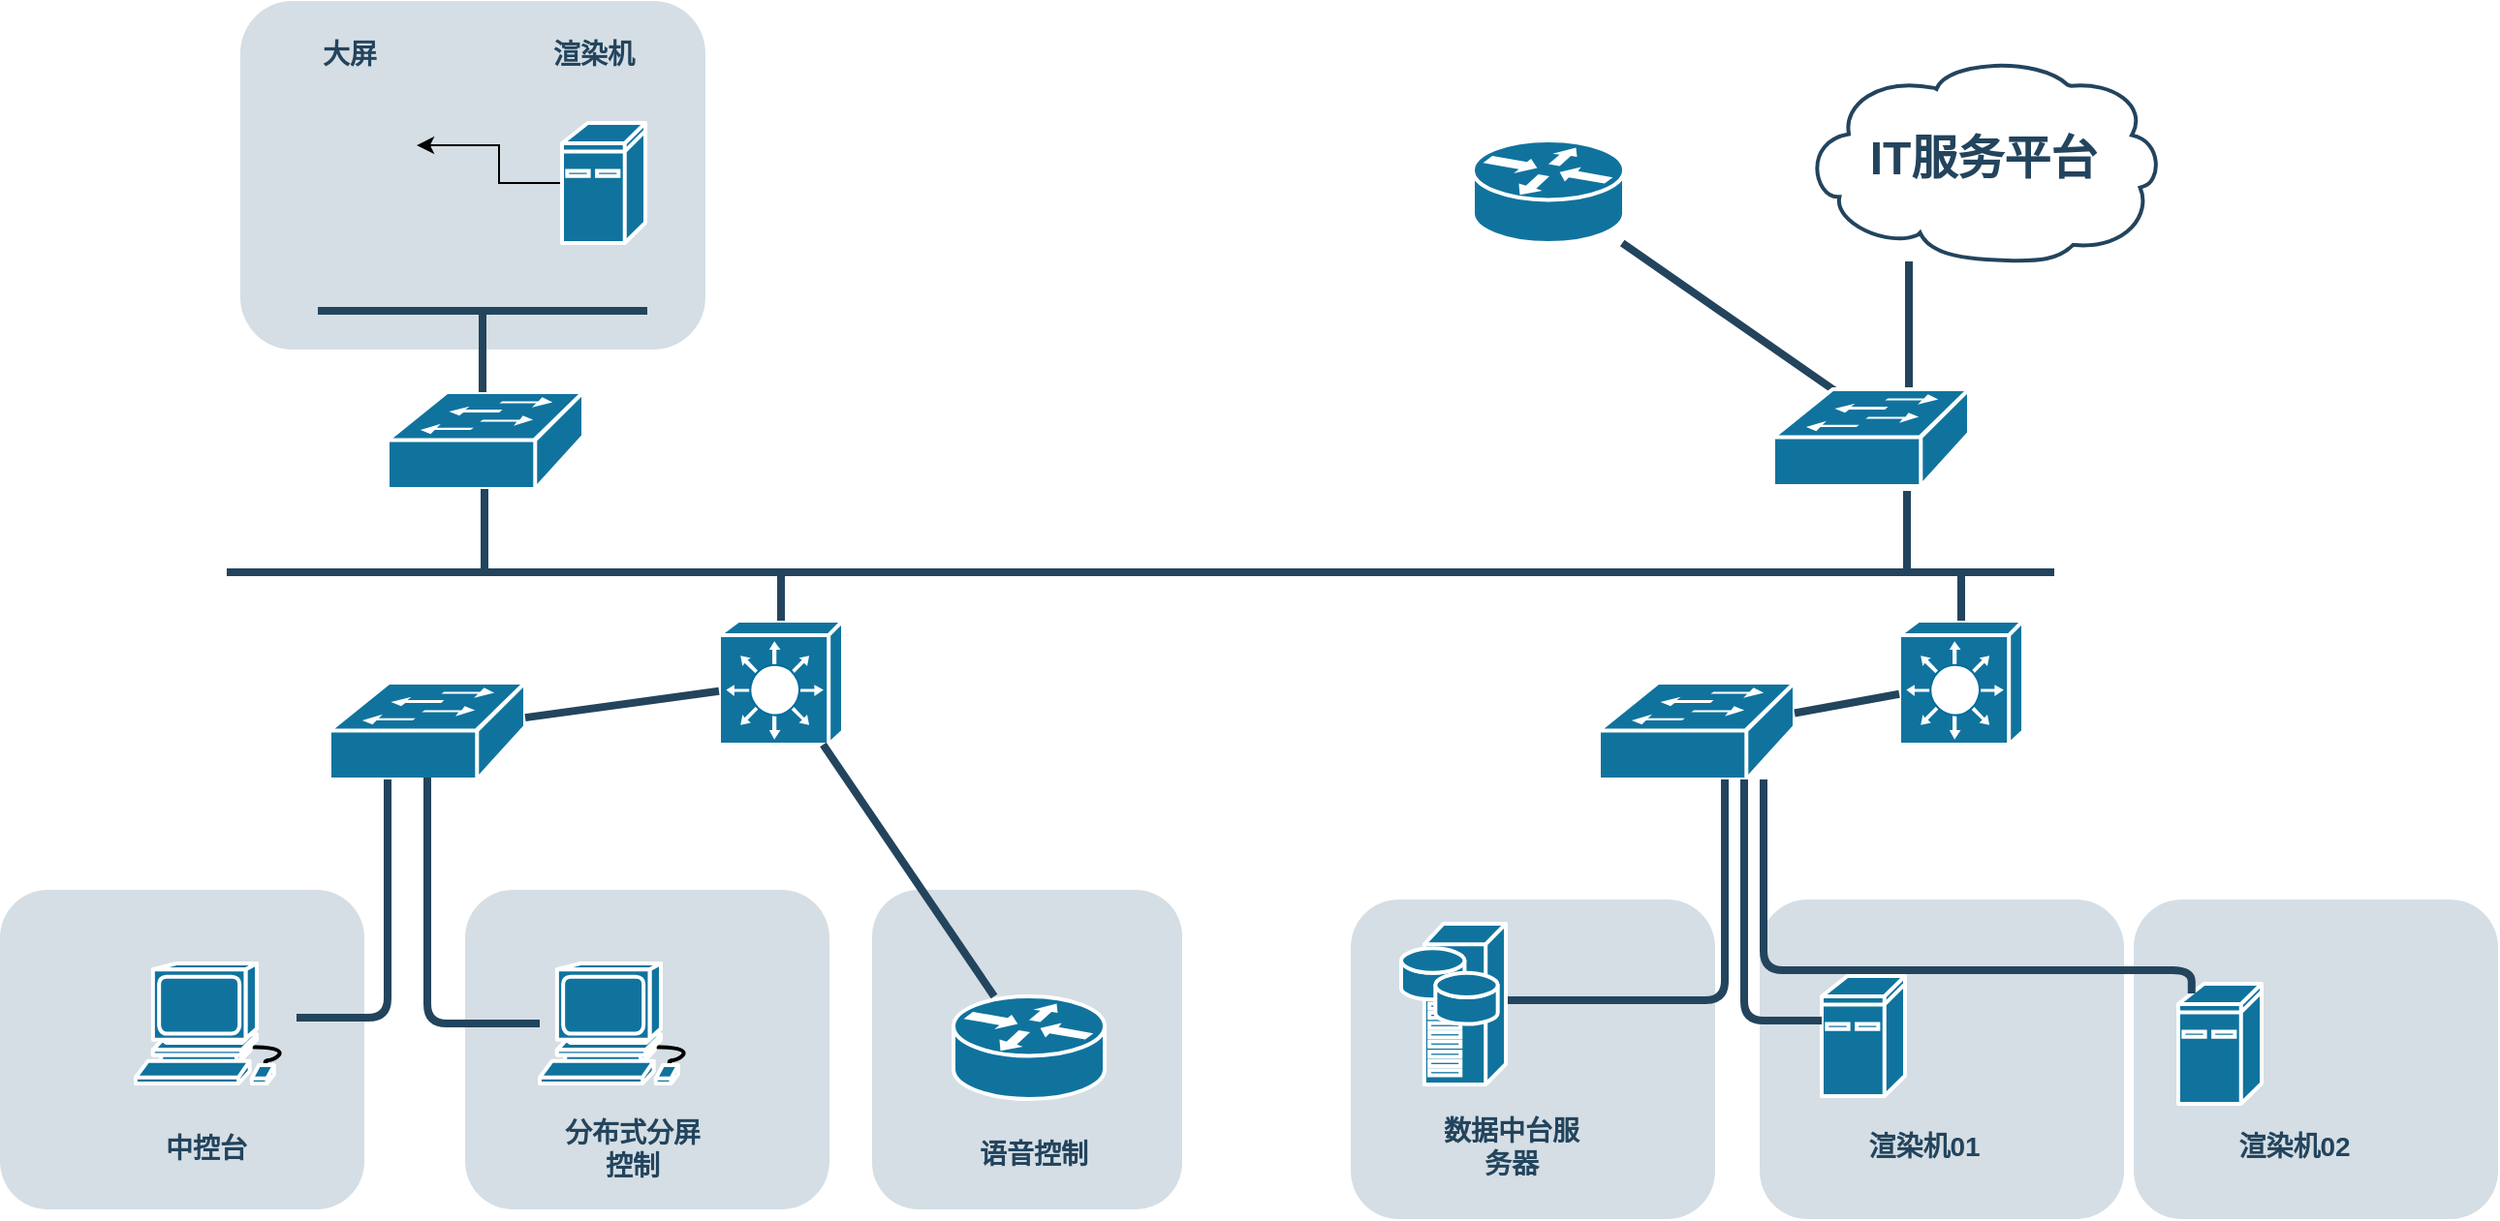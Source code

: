 <mxfile version="15.8.3" type="github">
  <diagram id="C6laS0qsvXffX3_ghi1u" name="Page-1">
    <mxGraphModel dx="1422" dy="794" grid="1" gridSize="10" guides="1" tooltips="1" connect="1" arrows="1" fold="1" page="1" pageScale="1" pageWidth="827" pageHeight="1169" math="0" shadow="0">
      <root>
        <mxCell id="0" />
        <mxCell id="1" parent="0" />
        <mxCell id="SZgwlAMUkpaW7T0OAop5-1" value="" style="rounded=1;whiteSpace=wrap;html=1;strokeColor=none;fillColor=#BAC8D3;fontSize=24;fontColor=#23445D;align=center;opacity=60;" vertex="1" parent="1">
          <mxGeometry x="335" y="494.5" width="188" height="165" as="geometry" />
        </mxCell>
        <mxCell id="SZgwlAMUkpaW7T0OAop5-2" value="" style="rounded=1;whiteSpace=wrap;html=1;strokeColor=none;fillColor=#BAC8D3;fontSize=24;fontColor=#23445D;align=center;opacity=60;" vertex="1" parent="1">
          <mxGeometry x="545" y="494.5" width="160" height="165" as="geometry" />
        </mxCell>
        <mxCell id="SZgwlAMUkpaW7T0OAop5-3" value="&lt;font color=&quot;#23445d&quot;&gt;分布式分屏控制&lt;/font&gt;" style="rounded=1;whiteSpace=wrap;html=1;strokeColor=none;fillColor=none;fontSize=14;fontColor=#742B21;align=center;fontStyle=1" vertex="1" parent="1">
          <mxGeometry x="385" y="618" width="73" height="19" as="geometry" />
        </mxCell>
        <mxCell id="SZgwlAMUkpaW7T0OAop5-4" value="" style="rounded=1;whiteSpace=wrap;html=1;strokeColor=none;fillColor=#BAC8D3;fontSize=24;fontColor=#23445D;align=center;opacity=60;" vertex="1" parent="1">
          <mxGeometry x="792" y="499.5" width="188" height="165" as="geometry" />
        </mxCell>
        <mxCell id="SZgwlAMUkpaW7T0OAop5-5" value="" style="rounded=1;whiteSpace=wrap;html=1;strokeColor=none;fillColor=#BAC8D3;fontSize=24;fontColor=#23445D;align=center;opacity=60;" vertex="1" parent="1">
          <mxGeometry x="95" y="494.5" width="188" height="165" as="geometry" />
        </mxCell>
        <mxCell id="SZgwlAMUkpaW7T0OAop5-6" value="" style="rounded=1;whiteSpace=wrap;html=1;strokeColor=none;fillColor=#BAC8D3;fontSize=24;fontColor=#23445D;align=center;opacity=60;" vertex="1" parent="1">
          <mxGeometry x="219" y="35.5" width="240" height="180" as="geometry" />
        </mxCell>
        <mxCell id="SZgwlAMUkpaW7T0OAop5-8" value="" style="shape=mxgraph.cisco.switches.workgroup_switch;html=1;dashed=0;fillColor=#10739E;strokeColor=#ffffff;strokeWidth=2;verticalLabelPosition=bottom;verticalAlign=top;fontFamily=Helvetica;fontSize=36;fontColor=#FFB366" vertex="1" parent="1">
          <mxGeometry x="295" y="237.5" width="101" height="50" as="geometry" />
        </mxCell>
        <mxCell id="SZgwlAMUkpaW7T0OAop5-11" value="" style="shape=mxgraph.cisco.switches.layer_3_switch;html=1;dashed=0;fillColor=#10739E;strokeColor=#ffffff;strokeWidth=2;verticalLabelPosition=bottom;verticalAlign=top;fontFamily=Helvetica;fontSize=36;fontColor=#FFB366" vertex="1" parent="1">
          <mxGeometry x="466" y="355.5" width="64" height="64" as="geometry" />
        </mxCell>
        <mxCell id="SZgwlAMUkpaW7T0OAop5-12" value="" style="shape=mxgraph.cisco.switches.layer_3_switch;html=1;dashed=0;fillColor=#10739E;strokeColor=#ffffff;strokeWidth=2;verticalLabelPosition=bottom;verticalAlign=top;fontFamily=Helvetica;fontSize=36;fontColor=#FFB366" vertex="1" parent="1">
          <mxGeometry x="1075" y="355.5" width="64" height="64" as="geometry" />
        </mxCell>
        <mxCell id="SZgwlAMUkpaW7T0OAop5-13" value="" style="shape=mxgraph.cisco.switches.workgroup_switch;html=1;dashed=0;fillColor=#10739E;strokeColor=#ffffff;strokeWidth=2;verticalLabelPosition=bottom;verticalAlign=top;fontFamily=Helvetica;fontSize=36;fontColor=#FFB366" vertex="1" parent="1">
          <mxGeometry x="265" y="387.5" width="101" height="50" as="geometry" />
        </mxCell>
        <mxCell id="SZgwlAMUkpaW7T0OAop5-14" value="" style="shape=mxgraph.cisco.switches.workgroup_switch;html=1;dashed=0;fillColor=#10739E;strokeColor=#ffffff;strokeWidth=2;verticalLabelPosition=bottom;verticalAlign=top;fontFamily=Helvetica;fontSize=36;fontColor=#FFB366" vertex="1" parent="1">
          <mxGeometry x="920" y="387.5" width="101" height="50" as="geometry" />
        </mxCell>
        <mxCell id="SZgwlAMUkpaW7T0OAop5-15" value="" style="shape=mxgraph.cisco.routers.router;html=1;dashed=0;fillColor=#10739E;strokeColor=#ffffff;strokeWidth=2;verticalLabelPosition=bottom;verticalAlign=top;fontFamily=Helvetica;fontSize=36;fontColor=#FFB366" vertex="1" parent="1">
          <mxGeometry x="587" y="549.5" width="78" height="53" as="geometry" />
        </mxCell>
        <mxCell id="SZgwlAMUkpaW7T0OAop5-16" value="" style="shape=mxgraph.cisco.routers.router;html=1;dashed=0;fillColor=#10739E;strokeColor=#ffffff;strokeWidth=2;verticalLabelPosition=bottom;verticalAlign=top;fontFamily=Helvetica;fontSize=36;fontColor=#FFB366" vertex="1" parent="1">
          <mxGeometry x="855" y="107.5" width="78" height="53" as="geometry" />
        </mxCell>
        <mxCell id="SZgwlAMUkpaW7T0OAop5-17" value="" style="line;html=1;strokeColor=#23445D;" vertex="1" parent="1">
          <mxGeometry x="259" y="190.5" width="170" height="10" as="geometry" />
        </mxCell>
        <mxCell id="SZgwlAMUkpaW7T0OAop5-18" value="" style="line;html=1;strokeColor=#23445D;" vertex="1" parent="1">
          <mxGeometry x="212" y="325.5" width="943" height="10" as="geometry" />
        </mxCell>
        <mxCell id="SZgwlAMUkpaW7T0OAop5-19" value="" style="edgeStyle=elbowEdgeStyle;elbow=horizontal;endArrow=none;html=1;strokeColor=#23445D;endFill=0;strokeWidth=4;rounded=1" edge="1" parent="1" target="SZgwlAMUkpaW7T0OAop5-8">
          <mxGeometry width="100" height="100" relative="1" as="geometry">
            <mxPoint x="344" y="195.5" as="sourcePoint" />
            <mxPoint x="344" y="225.5" as="targetPoint" />
          </mxGeometry>
        </mxCell>
        <mxCell id="SZgwlAMUkpaW7T0OAop5-20" value="" style="edgeStyle=elbowEdgeStyle;elbow=horizontal;endArrow=none;html=1;strokeColor=#23445D;endFill=0;strokeWidth=4;rounded=1" edge="1" parent="1">
          <mxGeometry width="100" height="100" relative="1" as="geometry">
            <mxPoint x="345" y="287.5" as="sourcePoint" />
            <mxPoint x="345.278" y="330.583" as="targetPoint" />
          </mxGeometry>
        </mxCell>
        <mxCell id="SZgwlAMUkpaW7T0OAop5-21" value="" style="edgeStyle=elbowEdgeStyle;elbow=horizontal;endArrow=none;html=1;strokeColor=#23445D;endFill=0;strokeWidth=4;rounded=1" edge="1" parent="1" source="SZgwlAMUkpaW7T0OAop5-48">
          <mxGeometry width="100" height="100" relative="1" as="geometry">
            <mxPoint x="1079" y="197.5" as="sourcePoint" />
            <mxPoint x="1080" y="237.5" as="targetPoint" />
          </mxGeometry>
        </mxCell>
        <mxCell id="SZgwlAMUkpaW7T0OAop5-22" value="" style="edgeStyle=elbowEdgeStyle;elbow=horizontal;endArrow=none;html=1;strokeColor=#23445D;endFill=0;strokeWidth=4;rounded=1" edge="1" parent="1">
          <mxGeometry width="100" height="100" relative="1" as="geometry">
            <mxPoint x="1079" y="288.5" as="sourcePoint" />
            <mxPoint x="1079.278" y="330.583" as="targetPoint" />
          </mxGeometry>
        </mxCell>
        <mxCell id="SZgwlAMUkpaW7T0OAop5-23" value="" style="elbow=horizontal;endArrow=none;html=1;strokeColor=#23445D;endFill=0;strokeWidth=4;rounded=1" edge="1" parent="1" target="SZgwlAMUkpaW7T0OAop5-16">
          <mxGeometry width="100" height="100" relative="1" as="geometry">
            <mxPoint x="1042.831" y="237.5" as="sourcePoint" />
            <mxPoint x="1045.278" y="225.583" as="targetPoint" />
          </mxGeometry>
        </mxCell>
        <mxCell id="SZgwlAMUkpaW7T0OAop5-24" style="edgeStyle=none;rounded=1;html=1;strokeColor=#23445D;endArrow=none;endFill=0;strokeWidth=4" edge="1" parent="1" source="SZgwlAMUkpaW7T0OAop5-11" target="SZgwlAMUkpaW7T0OAop5-13">
          <mxGeometry relative="1" as="geometry" />
        </mxCell>
        <mxCell id="SZgwlAMUkpaW7T0OAop5-25" style="edgeStyle=none;rounded=1;html=1;strokeColor=#23445D;endArrow=none;endFill=0;strokeWidth=4" edge="1" parent="1" source="SZgwlAMUkpaW7T0OAop5-11" target="SZgwlAMUkpaW7T0OAop5-15">
          <mxGeometry relative="1" as="geometry">
            <mxPoint x="585" y="365.5" as="sourcePoint" />
          </mxGeometry>
        </mxCell>
        <mxCell id="SZgwlAMUkpaW7T0OAop5-26" style="edgeStyle=none;rounded=1;html=1;strokeColor=#23445D;endArrow=none;endFill=0;strokeWidth=4" edge="1" parent="1" source="SZgwlAMUkpaW7T0OAop5-12" target="SZgwlAMUkpaW7T0OAop5-14">
          <mxGeometry relative="1" as="geometry" />
        </mxCell>
        <mxCell id="SZgwlAMUkpaW7T0OAop5-27" value="" style="edgeStyle=elbowEdgeStyle;elbow=horizontal;endArrow=none;html=1;strokeColor=#23445D;endFill=0;strokeWidth=4;rounded=1" edge="1" parent="1" target="SZgwlAMUkpaW7T0OAop5-11">
          <mxGeometry width="100" height="100" relative="1" as="geometry">
            <mxPoint x="498" y="330.5" as="sourcePoint" />
            <mxPoint x="498.278" y="372.583" as="targetPoint" />
          </mxGeometry>
        </mxCell>
        <mxCell id="SZgwlAMUkpaW7T0OAop5-28" value="" style="edgeStyle=elbowEdgeStyle;elbow=horizontal;endArrow=none;html=1;strokeColor=#23445D;endFill=0;strokeWidth=4;rounded=1" edge="1" parent="1" target="SZgwlAMUkpaW7T0OAop5-12">
          <mxGeometry width="100" height="100" relative="1" as="geometry">
            <mxPoint x="1107" y="330.5" as="sourcePoint" />
            <mxPoint x="1107.278" y="372.583" as="targetPoint" />
          </mxGeometry>
        </mxCell>
        <mxCell id="SZgwlAMUkpaW7T0OAop5-29" style="edgeStyle=orthogonalEdgeStyle;rounded=1;html=1;strokeColor=#23445D;endArrow=none;endFill=0;strokeWidth=4;" edge="1" parent="1" source="SZgwlAMUkpaW7T0OAop5-13" target="SZgwlAMUkpaW7T0OAop5-37">
          <mxGeometry relative="1" as="geometry">
            <Array as="points">
              <mxPoint x="295" y="560.5" />
            </Array>
            <mxPoint x="295" y="455.5" as="sourcePoint" />
            <mxPoint x="-16" y="764.5" as="targetPoint" />
          </mxGeometry>
        </mxCell>
        <mxCell id="SZgwlAMUkpaW7T0OAop5-30" style="rounded=1;html=1;strokeColor=#23445D;endArrow=none;endFill=0;strokeWidth=4;edgeStyle=orthogonalEdgeStyle;exitX=0.5;exitY=0.98;exitDx=0;exitDy=0;exitPerimeter=0;" edge="1" parent="1" source="SZgwlAMUkpaW7T0OAop5-13" target="SZgwlAMUkpaW7T0OAop5-38">
          <mxGeometry relative="1" as="geometry">
            <mxPoint x="345" y="511.5" as="sourcePoint" />
            <mxPoint x="262.295" y="681.5" as="targetPoint" />
            <Array as="points">
              <mxPoint x="316" y="563.5" />
            </Array>
          </mxGeometry>
        </mxCell>
        <mxCell id="SZgwlAMUkpaW7T0OAop5-31" style="edgeStyle=orthogonalEdgeStyle;rounded=1;html=1;strokeColor=#23445D;endArrow=none;endFill=0;strokeWidth=4" edge="1" parent="1" source="SZgwlAMUkpaW7T0OAop5-14" target="SZgwlAMUkpaW7T0OAop5-39">
          <mxGeometry relative="1" as="geometry">
            <Array as="points">
              <mxPoint x="985" y="551.5" />
            </Array>
            <mxPoint x="1062" y="551.5" as="targetPoint" />
          </mxGeometry>
        </mxCell>
        <mxCell id="SZgwlAMUkpaW7T0OAop5-32" value="&lt;font color=&quot;#23445d&quot;&gt;大屏&lt;/font&gt;" style="rounded=1;whiteSpace=wrap;html=1;strokeColor=none;fillColor=none;fontSize=14;fontColor=#742B21;align=center;fontStyle=1" vertex="1" parent="1">
          <mxGeometry x="240" y="53.5" width="71" height="19" as="geometry" />
        </mxCell>
        <mxCell id="SZgwlAMUkpaW7T0OAop5-33" value="数据中台服务器" style="rounded=1;whiteSpace=wrap;html=1;strokeColor=none;fillColor=none;fontSize=14;fontColor=#23445D;align=center;fontStyle=1" vertex="1" parent="1">
          <mxGeometry x="836" y="617" width="78" height="20" as="geometry" />
        </mxCell>
        <mxCell id="SZgwlAMUkpaW7T0OAop5-34" value="&lt;font color=&quot;#23445d&quot;&gt;语音控制&lt;/font&gt;" style="rounded=1;whiteSpace=wrap;html=1;strokeColor=none;fillColor=none;fontSize=14;fontColor=#742B21;align=center;fontStyle=1" vertex="1" parent="1">
          <mxGeometry x="573.5" y="621.5" width="109" height="19" as="geometry" />
        </mxCell>
        <mxCell id="SZgwlAMUkpaW7T0OAop5-35" value="中控台" style="rounded=1;whiteSpace=wrap;html=1;strokeColor=none;fillColor=none;fontSize=14;fontColor=#23445D;align=center;fontStyle=1" vertex="1" parent="1">
          <mxGeometry x="155" y="618" width="93" height="19" as="geometry" />
        </mxCell>
        <mxCell id="SZgwlAMUkpaW7T0OAop5-36" style="edgeStyle=orthogonalEdgeStyle;curved=1;rounded=0;jumpStyle=none;html=1;exitX=0.75;exitY=0;entryX=0.75;entryY=0;shadow=0;labelBackgroundColor=#ffffff;startArrow=none;startFill=0;endArrow=none;endFill=0;endSize=10;jettySize=auto;orthogonalLoop=1;strokeColor=#23445D;strokeWidth=2;fillColor=#F08705;fontFamily=Helvetica;fontSize=25;fontColor=#23445D;align=left;" edge="1" parent="1" source="SZgwlAMUkpaW7T0OAop5-3" target="SZgwlAMUkpaW7T0OAop5-3">
          <mxGeometry relative="1" as="geometry" />
        </mxCell>
        <mxCell id="SZgwlAMUkpaW7T0OAop5-37" value="" style="shape=mxgraph.cisco.computers_and_peripherals.workstation;html=1;dashed=0;fillColor=#10739E;strokeColor=#ffffff;strokeWidth=2;verticalLabelPosition=bottom;verticalAlign=top;fontFamily=Helvetica;fontSize=36;fontColor=#FFB366" vertex="1" parent="1">
          <mxGeometry x="165" y="532.5" width="83" height="62" as="geometry" />
        </mxCell>
        <mxCell id="SZgwlAMUkpaW7T0OAop5-38" value="" style="shape=mxgraph.cisco.computers_and_peripherals.workstation;html=1;dashed=0;fillColor=#10739E;strokeColor=#ffffff;strokeWidth=2;verticalLabelPosition=bottom;verticalAlign=top;fontFamily=Helvetica;fontSize=36;fontColor=#FFB366" vertex="1" parent="1">
          <mxGeometry x="373.5" y="532.5" width="83" height="62" as="geometry" />
        </mxCell>
        <mxCell id="SZgwlAMUkpaW7T0OAop5-39" value="" style="shape=mxgraph.cisco.servers.storage_server;html=1;dashed=0;fillColor=#10739E;strokeColor=#ffffff;strokeWidth=2;verticalLabelPosition=bottom;verticalAlign=top;fontFamily=Helvetica;fontSize=36;fontColor=#FFB366" vertex="1" parent="1">
          <mxGeometry x="818" y="512" width="54" height="83" as="geometry" />
        </mxCell>
        <mxCell id="SZgwlAMUkpaW7T0OAop5-40" value="" style="rounded=1;whiteSpace=wrap;html=1;strokeColor=none;fillColor=#BAC8D3;fontSize=24;fontColor=#23445D;align=center;opacity=60;" vertex="1" parent="1">
          <mxGeometry x="1003" y="499.5" width="188" height="165" as="geometry" />
        </mxCell>
        <mxCell id="SZgwlAMUkpaW7T0OAop5-41" value="渲染机01" style="rounded=1;whiteSpace=wrap;html=1;strokeColor=none;fillColor=none;fontSize=14;fontColor=#23445D;align=center;fontStyle=1" vertex="1" parent="1">
          <mxGeometry x="1049" y="617" width="78" height="20" as="geometry" />
        </mxCell>
        <mxCell id="SZgwlAMUkpaW7T0OAop5-42" value="" style="rounded=1;whiteSpace=wrap;html=1;strokeColor=none;fillColor=#BAC8D3;fontSize=24;fontColor=#23445D;align=center;opacity=60;" vertex="1" parent="1">
          <mxGeometry x="1196" y="499.5" width="188" height="165" as="geometry" />
        </mxCell>
        <mxCell id="SZgwlAMUkpaW7T0OAop5-43" value="渲染机02" style="rounded=1;whiteSpace=wrap;html=1;strokeColor=none;fillColor=none;fontSize=14;fontColor=#23445D;align=center;fontStyle=1" vertex="1" parent="1">
          <mxGeometry x="1240" y="617" width="78" height="20" as="geometry" />
        </mxCell>
        <mxCell id="SZgwlAMUkpaW7T0OAop5-44" value="" style="shape=mxgraph.cisco.computers_and_peripherals.ibm_mini_as400;html=1;dashed=0;fillColor=#10739E;strokeColor=#ffffff;strokeWidth=2;verticalLabelPosition=bottom;verticalAlign=top;fontFamily=Helvetica;fontSize=36;fontColor=#FFB366" vertex="1" parent="1">
          <mxGeometry x="1035" y="539" width="43" height="62" as="geometry" />
        </mxCell>
        <mxCell id="SZgwlAMUkpaW7T0OAop5-45" value="" style="shape=mxgraph.cisco.computers_and_peripherals.ibm_mini_as400;html=1;dashed=0;fillColor=#10739E;strokeColor=#ffffff;strokeWidth=2;verticalLabelPosition=bottom;verticalAlign=top;fontFamily=Helvetica;fontSize=36;fontColor=#FFB366" vertex="1" parent="1">
          <mxGeometry x="1219" y="543" width="43" height="62" as="geometry" />
        </mxCell>
        <mxCell id="SZgwlAMUkpaW7T0OAop5-46" style="edgeStyle=orthogonalEdgeStyle;rounded=1;html=1;strokeColor=#23445D;endArrow=none;endFill=0;strokeWidth=4;" edge="1" parent="1" source="SZgwlAMUkpaW7T0OAop5-14" target="SZgwlAMUkpaW7T0OAop5-44">
          <mxGeometry relative="1" as="geometry">
            <Array as="points">
              <mxPoint x="995" y="562" />
            </Array>
            <mxPoint x="995" y="447.5" as="sourcePoint" />
            <mxPoint x="888" y="561.5" as="targetPoint" />
          </mxGeometry>
        </mxCell>
        <mxCell id="SZgwlAMUkpaW7T0OAop5-47" style="edgeStyle=orthogonalEdgeStyle;rounded=1;html=1;strokeColor=#23445D;endArrow=none;endFill=0;strokeWidth=4;entryX=0.16;entryY=0.08;entryDx=0;entryDy=0;entryPerimeter=0;" edge="1" parent="1" source="SZgwlAMUkpaW7T0OAop5-14" target="SZgwlAMUkpaW7T0OAop5-45">
          <mxGeometry relative="1" as="geometry">
            <Array as="points">
              <mxPoint x="1005" y="536" />
              <mxPoint x="1226" y="536" />
            </Array>
            <mxPoint x="1005" y="447.5" as="sourcePoint" />
            <mxPoint x="1074" y="592.5" as="targetPoint" />
          </mxGeometry>
        </mxCell>
        <mxCell id="SZgwlAMUkpaW7T0OAop5-48" value="IT服务平台" style="shape=mxgraph.cisco.storage.cloud;html=1;dashed=0;strokeColor=#23445D;fillColor=#ffffff;strokeWidth=2;fontFamily=Helvetica;fontSize=24;fontColor=#23445D;align=center;fontStyle=1" vertex="1" parent="1">
          <mxGeometry x="1025" y="64" width="186" height="106" as="geometry" />
        </mxCell>
        <mxCell id="SZgwlAMUkpaW7T0OAop5-54" style="edgeStyle=orthogonalEdgeStyle;rounded=0;orthogonalLoop=1;jettySize=auto;html=1;exitX=0;exitY=0.5;exitDx=0;exitDy=0;exitPerimeter=0;entryX=0.875;entryY=0.194;entryDx=0;entryDy=0;entryPerimeter=0;" edge="1" parent="1" source="SZgwlAMUkpaW7T0OAop5-49" target="SZgwlAMUkpaW7T0OAop5-51">
          <mxGeometry relative="1" as="geometry" />
        </mxCell>
        <mxCell id="SZgwlAMUkpaW7T0OAop5-49" value="" style="shape=mxgraph.cisco.computers_and_peripherals.ibm_mini_as400;html=1;dashed=0;fillColor=#10739E;strokeColor=#ffffff;strokeWidth=2;verticalLabelPosition=bottom;verticalAlign=top;fontFamily=Helvetica;fontSize=36;fontColor=#FFB366" vertex="1" parent="1">
          <mxGeometry x="385" y="98.5" width="43" height="62" as="geometry" />
        </mxCell>
        <mxCell id="SZgwlAMUkpaW7T0OAop5-51" value="" style="shape=image;html=1;verticalAlign=top;verticalLabelPosition=bottom;labelBackgroundColor=#ffffff;imageAspect=0;aspect=fixed;image=https://cdn2.iconfinder.com/data/icons/bitsies/128/Computer-128.png" vertex="1" parent="1">
          <mxGeometry x="240" y="94.5" width="80" height="80" as="geometry" />
        </mxCell>
        <mxCell id="SZgwlAMUkpaW7T0OAop5-52" value="&lt;font color=&quot;#23445d&quot;&gt;渲染机&lt;/font&gt;" style="rounded=1;whiteSpace=wrap;html=1;strokeColor=none;fillColor=none;fontSize=14;fontColor=#742B21;align=center;fontStyle=1" vertex="1" parent="1">
          <mxGeometry x="366" y="53.5" width="71" height="19" as="geometry" />
        </mxCell>
        <mxCell id="SZgwlAMUkpaW7T0OAop5-55" value="" style="shape=mxgraph.cisco.switches.workgroup_switch;html=1;dashed=0;fillColor=#10739E;strokeColor=#ffffff;strokeWidth=2;verticalLabelPosition=bottom;verticalAlign=top;fontFamily=Helvetica;fontSize=36;fontColor=#FFB366" vertex="1" parent="1">
          <mxGeometry x="1010" y="236" width="101" height="50" as="geometry" />
        </mxCell>
      </root>
    </mxGraphModel>
  </diagram>
</mxfile>
